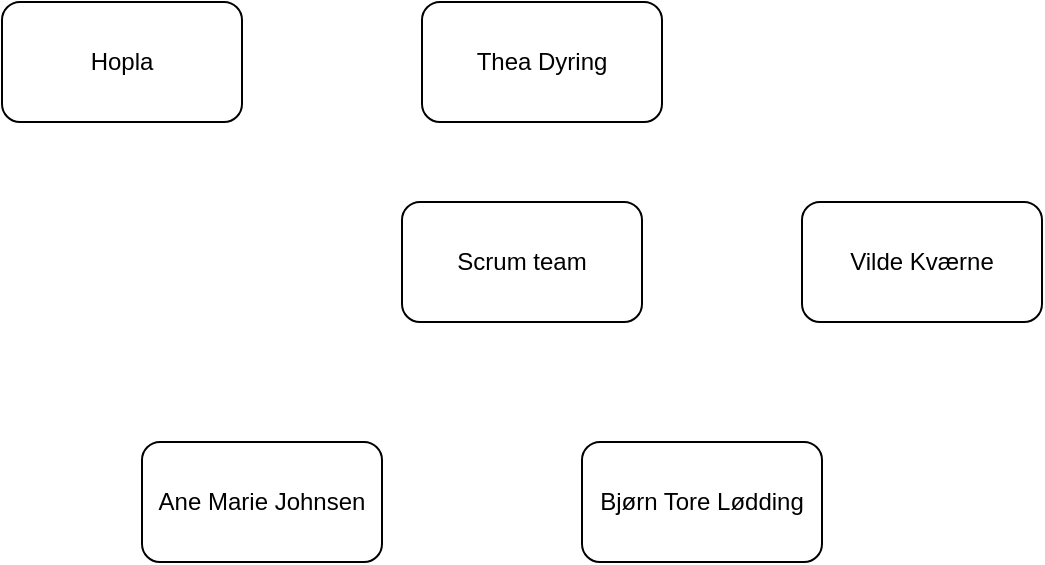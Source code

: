 <mxfile version="25.0.1">
  <diagram name="Page-1" id="IW2qgjcqFQWp157erx7R">
    <mxGraphModel dx="1026" dy="452" grid="1" gridSize="10" guides="1" tooltips="1" connect="1" arrows="1" fold="1" page="1" pageScale="1" pageWidth="827" pageHeight="1169" math="0" shadow="0">
      <root>
        <mxCell id="0" />
        <mxCell id="1" parent="0" />
        <mxCell id="1_9A5mVEu5qlfA6SzD79-1" value="Scrum team" style="rounded=1;whiteSpace=wrap;html=1;" vertex="1" parent="1">
          <mxGeometry x="380" y="240" width="120" height="60" as="geometry" />
        </mxCell>
        <mxCell id="1_9A5mVEu5qlfA6SzD79-2" value="Hopla" style="rounded=1;whiteSpace=wrap;html=1;" vertex="1" parent="1">
          <mxGeometry x="180" y="140" width="120" height="60" as="geometry" />
        </mxCell>
        <mxCell id="1_9A5mVEu5qlfA6SzD79-3" value="Thea Dyring" style="rounded=1;whiteSpace=wrap;html=1;" vertex="1" parent="1">
          <mxGeometry x="390" y="140" width="120" height="60" as="geometry" />
        </mxCell>
        <mxCell id="1_9A5mVEu5qlfA6SzD79-4" value="Vilde Kværne" style="rounded=1;whiteSpace=wrap;html=1;" vertex="1" parent="1">
          <mxGeometry x="580" y="240" width="120" height="60" as="geometry" />
        </mxCell>
        <mxCell id="1_9A5mVEu5qlfA6SzD79-5" value="Ane Marie Johnsen" style="rounded=1;whiteSpace=wrap;html=1;" vertex="1" parent="1">
          <mxGeometry x="250" y="360" width="120" height="60" as="geometry" />
        </mxCell>
        <mxCell id="1_9A5mVEu5qlfA6SzD79-6" value="Bjørn Tore Lødding" style="rounded=1;whiteSpace=wrap;html=1;" vertex="1" parent="1">
          <mxGeometry x="470" y="360" width="120" height="60" as="geometry" />
        </mxCell>
      </root>
    </mxGraphModel>
  </diagram>
</mxfile>
